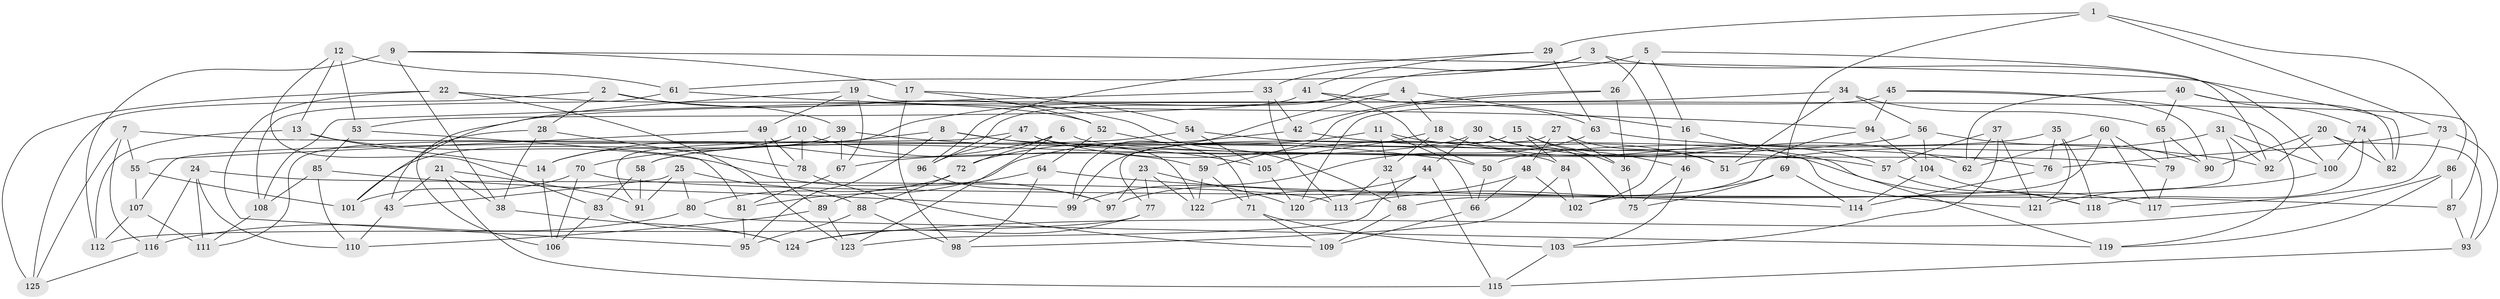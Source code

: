 // coarse degree distribution, {11: 0.056818181818181816, 4: 0.875, 6: 0.011363636363636364, 8: 0.011363636363636364, 10: 0.03409090909090909, 3: 0.011363636363636364}
// Generated by graph-tools (version 1.1) at 2025/53/03/04/25 22:53:39]
// undirected, 125 vertices, 250 edges
graph export_dot {
  node [color=gray90,style=filled];
  1;
  2;
  3;
  4;
  5;
  6;
  7;
  8;
  9;
  10;
  11;
  12;
  13;
  14;
  15;
  16;
  17;
  18;
  19;
  20;
  21;
  22;
  23;
  24;
  25;
  26;
  27;
  28;
  29;
  30;
  31;
  32;
  33;
  34;
  35;
  36;
  37;
  38;
  39;
  40;
  41;
  42;
  43;
  44;
  45;
  46;
  47;
  48;
  49;
  50;
  51;
  52;
  53;
  54;
  55;
  56;
  57;
  58;
  59;
  60;
  61;
  62;
  63;
  64;
  65;
  66;
  67;
  68;
  69;
  70;
  71;
  72;
  73;
  74;
  75;
  76;
  77;
  78;
  79;
  80;
  81;
  82;
  83;
  84;
  85;
  86;
  87;
  88;
  89;
  90;
  91;
  92;
  93;
  94;
  95;
  96;
  97;
  98;
  99;
  100;
  101;
  102;
  103;
  104;
  105;
  106;
  107;
  108;
  109;
  110;
  111;
  112;
  113;
  114;
  115;
  116;
  117;
  118;
  119;
  120;
  121;
  122;
  123;
  124;
  125;
  1 -- 29;
  1 -- 86;
  1 -- 73;
  1 -- 69;
  2 -- 39;
  2 -- 125;
  2 -- 28;
  2 -- 68;
  3 -- 102;
  3 -- 33;
  3 -- 61;
  3 -- 100;
  4 -- 18;
  4 -- 91;
  4 -- 16;
  4 -- 99;
  5 -- 96;
  5 -- 16;
  5 -- 92;
  5 -- 26;
  6 -- 72;
  6 -- 79;
  6 -- 14;
  6 -- 123;
  7 -- 55;
  7 -- 125;
  7 -- 116;
  7 -- 121;
  8 -- 122;
  8 -- 105;
  8 -- 70;
  8 -- 95;
  9 -- 82;
  9 -- 112;
  9 -- 17;
  9 -- 38;
  10 -- 111;
  10 -- 59;
  10 -- 78;
  10 -- 14;
  11 -- 32;
  11 -- 66;
  11 -- 51;
  11 -- 81;
  12 -- 61;
  12 -- 13;
  12 -- 53;
  12 -- 83;
  13 -- 14;
  13 -- 112;
  13 -- 97;
  14 -- 106;
  15 -- 36;
  15 -- 99;
  15 -- 84;
  15 -- 46;
  16 -- 119;
  16 -- 46;
  17 -- 52;
  17 -- 54;
  17 -- 98;
  18 -- 105;
  18 -- 32;
  18 -- 57;
  19 -- 87;
  19 -- 67;
  19 -- 43;
  19 -- 49;
  20 -- 92;
  20 -- 82;
  20 -- 90;
  20 -- 93;
  21 -- 115;
  21 -- 38;
  21 -- 43;
  21 -- 91;
  22 -- 125;
  22 -- 123;
  22 -- 95;
  22 -- 52;
  23 -- 120;
  23 -- 77;
  23 -- 122;
  23 -- 97;
  24 -- 110;
  24 -- 113;
  24 -- 111;
  24 -- 116;
  25 -- 43;
  25 -- 80;
  25 -- 88;
  25 -- 91;
  26 -- 42;
  26 -- 59;
  26 -- 36;
  27 -- 36;
  27 -- 77;
  27 -- 51;
  27 -- 48;
  28 -- 106;
  28 -- 38;
  28 -- 78;
  29 -- 63;
  29 -- 96;
  29 -- 41;
  30 -- 44;
  30 -- 75;
  30 -- 58;
  30 -- 62;
  31 -- 51;
  31 -- 92;
  31 -- 102;
  31 -- 100;
  32 -- 113;
  32 -- 68;
  33 -- 42;
  33 -- 113;
  33 -- 108;
  34 -- 56;
  34 -- 51;
  34 -- 65;
  34 -- 101;
  35 -- 121;
  35 -- 50;
  35 -- 76;
  35 -- 118;
  36 -- 75;
  37 -- 62;
  37 -- 121;
  37 -- 57;
  37 -- 103;
  38 -- 124;
  39 -- 101;
  39 -- 67;
  39 -- 50;
  40 -- 65;
  40 -- 82;
  40 -- 74;
  40 -- 62;
  41 -- 63;
  41 -- 53;
  41 -- 50;
  42 -- 76;
  42 -- 72;
  43 -- 110;
  44 -- 97;
  44 -- 115;
  44 -- 123;
  45 -- 120;
  45 -- 90;
  45 -- 94;
  45 -- 119;
  46 -- 75;
  46 -- 103;
  47 -- 107;
  47 -- 96;
  47 -- 84;
  47 -- 57;
  48 -- 122;
  48 -- 66;
  48 -- 102;
  49 -- 89;
  49 -- 78;
  49 -- 55;
  50 -- 66;
  52 -- 71;
  52 -- 64;
  53 -- 85;
  53 -- 81;
  54 -- 58;
  54 -- 105;
  54 -- 117;
  55 -- 107;
  55 -- 101;
  56 -- 104;
  56 -- 67;
  56 -- 90;
  57 -- 118;
  58 -- 91;
  58 -- 83;
  59 -- 71;
  59 -- 122;
  60 -- 79;
  60 -- 68;
  60 -- 117;
  60 -- 62;
  61 -- 94;
  61 -- 108;
  63 -- 99;
  63 -- 92;
  64 -- 89;
  64 -- 98;
  64 -- 114;
  65 -- 90;
  65 -- 79;
  66 -- 109;
  67 -- 81;
  68 -- 109;
  69 -- 114;
  69 -- 113;
  69 -- 75;
  70 -- 106;
  70 -- 101;
  70 -- 87;
  71 -- 103;
  71 -- 109;
  72 -- 80;
  72 -- 88;
  73 -- 117;
  73 -- 76;
  73 -- 93;
  74 -- 82;
  74 -- 100;
  74 -- 118;
  76 -- 114;
  77 -- 112;
  77 -- 124;
  78 -- 109;
  79 -- 117;
  80 -- 116;
  80 -- 119;
  81 -- 95;
  83 -- 106;
  83 -- 124;
  84 -- 102;
  84 -- 98;
  85 -- 110;
  85 -- 99;
  85 -- 108;
  86 -- 87;
  86 -- 119;
  86 -- 124;
  87 -- 93;
  88 -- 95;
  88 -- 98;
  89 -- 110;
  89 -- 123;
  93 -- 115;
  94 -- 104;
  94 -- 120;
  96 -- 97;
  100 -- 121;
  103 -- 115;
  104 -- 118;
  104 -- 114;
  105 -- 120;
  107 -- 112;
  107 -- 111;
  108 -- 111;
  116 -- 125;
}
